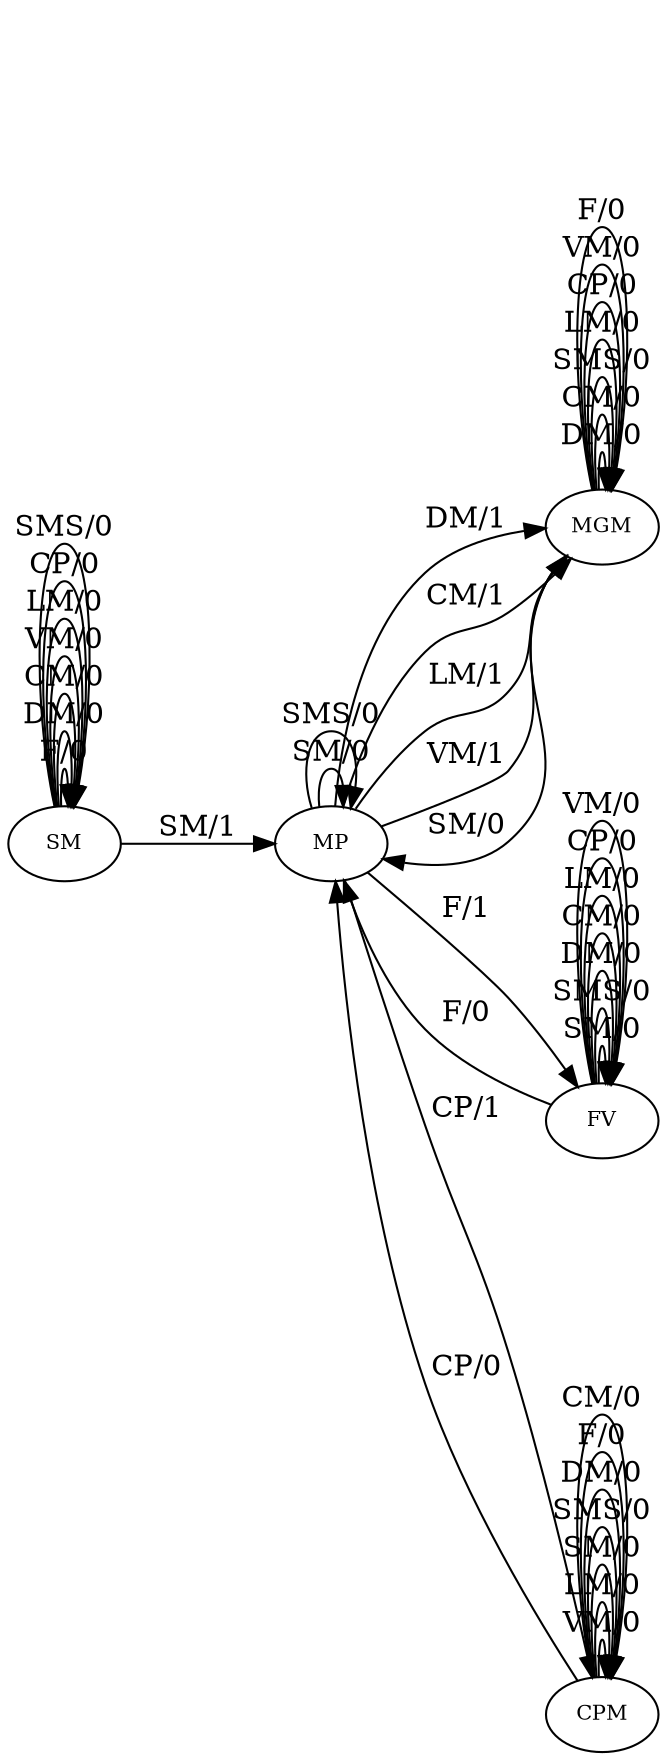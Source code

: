 digraph MefGraph{
	node [fontsize="10"]

                  	rankdir=LR
	0 [label="SM"]
	1 [label="MP"]
	2 [label="MGM"]
	3 [label="FV"]
	4 [label="CPM"]

	4 -> 4 [label="VM/0"]
	4 -> 4 [label="LM/0"]
	3 -> 3 [label="SM/0"]
	1 -> 1 [label="SM/0"]
	4 -> 1 [label="CP/0"]
	3 -> 3 [label="SMS/0"]
	2 -> 2 [label="DM/0"]
	0 -> 0 [label="F/0"]
	2 -> 2 [label="CM/0"]
	4 -> 4 [label="SM/0"]
	0 -> 0 [label="DM/0"]
	3 -> 3 [label="DM/0"]
	2 -> 2 [label="SMS/0"]
	2 -> 2 [label="LM/0"]
	0 -> 0 [label="CM/0"]
	3 -> 1 [label="F/0"]
	3 -> 3 [label="CM/0"]
	2 -> 2 [label="CP/0"]
	2 -> 2 [label="VM/0"]
	1 -> 2 [label="DM/1"]
	2 -> 2 [label="F/0"]
	1 -> 2 [label="CM/1"]
	0 -> 0 [label="VM/0"]
	0 -> 0 [label="LM/0"]
	3 -> 3 [label="LM/0"]
	1 -> 2 [label="LM/1"]
	0 -> 0 [label="CP/0"]
	4 -> 4 [label="SMS/0"]
	4 -> 4 [label="DM/0"]
	3 -> 3 [label="CP/0"]
	3 -> 3 [label="VM/0"]
	2 -> 1 [label="SM/0"]
	1 -> 2 [label="VM/1"]
	4 -> 4 [label="F/0"]
	4 -> 4 [label="CM/0"]
	1 -> 1 [label="SMS/0"]
	1 -> 4 [label="CP/1"]
	0 -> 0 [label="SMS/0"]
	0 -> 1 [label="SM/1"]
	1 -> 3 [label="F/1"]
}
